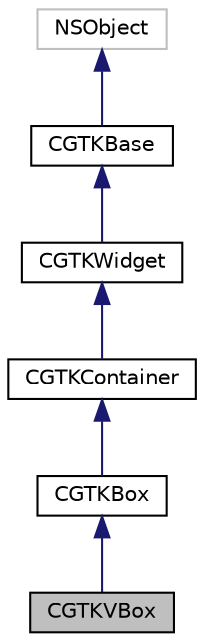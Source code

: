digraph "CGTKVBox"
{
  edge [fontname="Helvetica",fontsize="10",labelfontname="Helvetica",labelfontsize="10"];
  node [fontname="Helvetica",fontsize="10",shape=record];
  Node0 [label="CGTKVBox",height=0.2,width=0.4,color="black", fillcolor="grey75", style="filled", fontcolor="black"];
  Node1 -> Node0 [dir="back",color="midnightblue",fontsize="10",style="solid",fontname="Helvetica"];
  Node1 [label="CGTKBox",height=0.2,width=0.4,color="black", fillcolor="white", style="filled",URL="$interface_c_g_t_k_box.html"];
  Node2 -> Node1 [dir="back",color="midnightblue",fontsize="10",style="solid",fontname="Helvetica"];
  Node2 [label="CGTKContainer",height=0.2,width=0.4,color="black", fillcolor="white", style="filled",URL="$interface_c_g_t_k_container.html"];
  Node3 -> Node2 [dir="back",color="midnightblue",fontsize="10",style="solid",fontname="Helvetica"];
  Node3 [label="CGTKWidget",height=0.2,width=0.4,color="black", fillcolor="white", style="filled",URL="$interface_c_g_t_k_widget.html"];
  Node4 -> Node3 [dir="back",color="midnightblue",fontsize="10",style="solid",fontname="Helvetica"];
  Node4 [label="CGTKBase",height=0.2,width=0.4,color="black", fillcolor="white", style="filled",URL="$interface_c_g_t_k_base.html"];
  Node5 -> Node4 [dir="back",color="midnightblue",fontsize="10",style="solid",fontname="Helvetica"];
  Node5 [label="NSObject",height=0.2,width=0.4,color="grey75", fillcolor="white", style="filled"];
}
